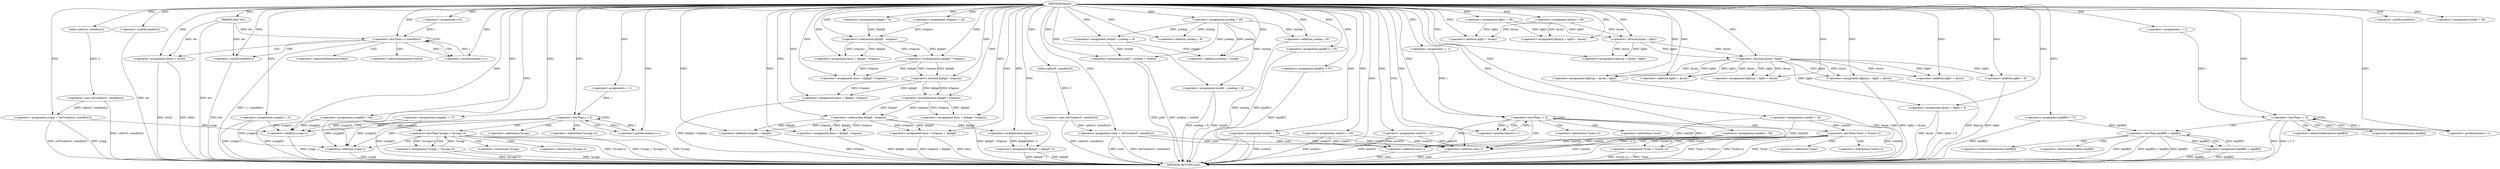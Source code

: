digraph ltkyml {  
"1000100" [label = "(METHOD,ltkyml)" ]
"1000385" [label = "(METHOD_RETURN,void)" ]
"1000101" [label = "(PARAM,char* htv)" ]
"1000104" [label = "(<operator>.assignment,dyooy = 48)" ]
"1000109" [label = "(<operator>.assignment,zcmt = (int*)calloc(5, sizeof(int)))" ]
"1000111" [label = "(<operator>.cast,(int*)calloc(5, sizeof(int)))" ]
"1000113" [label = "(calloc,calloc(5, sizeof(int)))" ]
"1000115" [label = "(<operator>.sizeOf,sizeof(int))" ]
"1000118" [label = "(<operator>.assignment,wisbdi = 58)" ]
"1000122" [label = "(<operator>.assignment,ktjhgtl = 6)" ]
"1000127" [label = "(<operator>.assignment,yxedng = 28)" ]
"1000130" [label = "(<operator>.assignment,ycspp = (int*)calloc(3, sizeof(int)))" ]
"1000132" [label = "(<operator>.cast,(int*)calloc(3, sizeof(int)))" ]
"1000134" [label = "(calloc,calloc(3, sizeof(int)))" ]
"1000136" [label = "(<operator>.sizeOf,sizeof(int))" ]
"1000139" [label = "(<operator>.assignment,trtqauiu = 24)" ]
"1000144" [label = "(<operator>.assignment,i=0)" ]
"1000147" [label = "(<operator>.lessThan,i < sizeof(htv))" ]
"1000149" [label = "(<operator>.sizeOf,sizeof(htv))" ]
"1000151" [label = "(<operator>.postIncrement,i++)" ]
"1000154" [label = "(<operator>.assignment,fnb[i] = htv[i])" ]
"1000162" [label = "(<operator>.assignment,ycspp[0] = 84)" ]
"1000168" [label = "(<operator>.assignment,hgfyt = 38)" ]
"1000171" [label = "(<operator>.assignment,ycspp[1] = 5)" ]
"1000176" [label = "(<operator>.assignment,wisbdi = yxedng + 6)" ]
"1000178" [label = "(<operator>.addition,yxedng + 6)" ]
"1000182" [label = "(<operator>.assignment,ycspp[2] = 17)" ]
"1000187" [label = "(<operator>.assignment,zcmt[0] = 10)" ]
"1000192" [label = "(<operator>.assignment,hnso = ktjhgtl - trtqauiu)" ]
"1000194" [label = "(<operator>.subtraction,ktjhgtl - trtqauiu)" ]
"1000199" [label = "(<operator>.assignment,i = 1)" ]
"1000202" [label = "(<operator>.lessThan,i < 3)" ]
"1000205" [label = "(<operator>.postIncrement,i++)" ]
"1000209" [label = "(<operator>.lessThan,*ycspp < *(ycspp+i))" ]
"1000213" [label = "(<operator>.addition,ycspp+i)" ]
"1000217" [label = "(<operator>.assignment,*ycspp = *(ycspp+i))" ]
"1000221" [label = "(<operator>.addition,ycspp+i)" ]
"1000224" [label = "(<operator>.assignment,hnso = ktjhgtl * trtqauiu)" ]
"1000226" [label = "(<operator>.multiplication,ktjhgtl * trtqauiu)" ]
"1000229" [label = "(<operator>.assignment,hnso = ktjhgtl / trtqauiu)" ]
"1000231" [label = "(<operator>.division,ktjhgtl / trtqauiu)" ]
"1000235" [label = "(<operator>.assignment,pahf = yxedng + wisbdi)" ]
"1000237" [label = "(<operator>.addition,yxedng + wisbdi)" ]
"1000240" [label = "(<operator>.assignment,wisbdi = yxedng + 6)" ]
"1000242" [label = "(<operator>.addition,yxedng + 6)" ]
"1000245" [label = "(<operator>.assignment,zcmt[1] = 83)" ]
"1000250" [label = "(<operator>.assignment,lxpdf[0] = 71)" ]
"1000255" [label = "(<operator>.assignment,zcmt[2] = 25)" ]
"1000261" [label = "(<operator>.assignment,lxpdf[1] = 70)" ]
"1000266" [label = "(<operator>.assignment,lbpiryg = hgfyt + dyooy)" ]
"1000268" [label = "(<operator>.addition,hgfyt + dyooy)" ]
"1000271" [label = "(<operator>.assignment,hnso = ktjhgtl * trtqauiu)" ]
"1000273" [label = "(<operator>.multiplication,ktjhgtl * trtqauiu)" ]
"1000276" [label = "(<operator>.assignment,lxpdf[2] = 57)" ]
"1000281" [label = "(<operator>.assignment,zcmt[3] = 41)" ]
"1000286" [label = "(<operator>.assignment,zcmt[4] = 50)" ]
"1000293" [label = "(<operator>.assignment,i = 1)" ]
"1000296" [label = "(<operator>.lessThan,i < 5)" ]
"1000299" [label = "(<operator>.postIncrement,i++)" ]
"1000303" [label = "(<operator>.lessThan,*zcmt < *(zcmt+i))" ]
"1000307" [label = "(<operator>.addition,zcmt+i)" ]
"1000311" [label = "(<operator>.assignment,*zcmt = *(zcmt+i))" ]
"1000315" [label = "(<operator>.addition,zcmt+i)" ]
"1000318" [label = "(<operator>.assignment,hnso = ktjhgtl - trtqauiu)" ]
"1000320" [label = "(<operator>.subtraction,ktjhgtl - trtqauiu)" ]
"1000323" [label = "(<operator>.assignment,hnso = trtqauiu + ktjhgtl)" ]
"1000325" [label = "(<operator>.addition,trtqauiu + ktjhgtl)" ]
"1000328" [label = "(<operator>.assignment,ktjhgtl = ktjhgtl * 2)" ]
"1000330" [label = "(<operator>.multiplication,ktjhgtl * 2)" ]
"1000333" [label = "(<operator>.assignment,lbpiryg = dyooy / hgfyt)" ]
"1000335" [label = "(<operator>.division,dyooy / hgfyt)" ]
"1000340" [label = "(<operator>.assignment,i = 1)" ]
"1000343" [label = "(<operator>.lessThan,i < 3)" ]
"1000346" [label = "(<operator>.postIncrement,i++)" ]
"1000350" [label = "(<operator>.lessThan,lxpdf[0] < lxpdf[i])" ]
"1000358" [label = "(<operator>.assignment,lxpdf[0] = lxpdf[i])" ]
"1000365" [label = "(<operator>.assignment,lbpiryg = dyooy / hgfyt)" ]
"1000367" [label = "(<operator>.division,dyooy / hgfyt)" ]
"1000370" [label = "(<operator>.assignment,lbpiryg = hgfyt + dyooy)" ]
"1000372" [label = "(<operator>.addition,hgfyt + dyooy)" ]
"1000375" [label = "(<operator>.assignment,lbpiryg = hgfyt + dyooy)" ]
"1000377" [label = "(<operator>.addition,hgfyt + dyooy)" ]
"1000380" [label = "(<operator>.assignment,dyooy = hgfyt + 6)" ]
"1000382" [label = "(<operator>.addition,hgfyt + 6)" ]
"1000155" [label = "(<operator>.indirectIndexAccess,fnb[i])" ]
"1000158" [label = "(<operator>.indirectIndexAccess,htv[i])" ]
"1000210" [label = "(<operator>.indirection,*ycspp)" ]
"1000212" [label = "(<operator>.indirection,*(ycspp+i))" ]
"1000218" [label = "(<operator>.indirection,*ycspp)" ]
"1000220" [label = "(<operator>.indirection,*(ycspp+i))" ]
"1000304" [label = "(<operator>.indirection,*zcmt)" ]
"1000306" [label = "(<operator>.indirection,*(zcmt+i))" ]
"1000312" [label = "(<operator>.indirection,*zcmt)" ]
"1000314" [label = "(<operator>.indirection,*(zcmt+i))" ]
"1000351" [label = "(<operator>.indirectIndexAccess,lxpdf[0])" ]
"1000354" [label = "(<operator>.indirectIndexAccess,lxpdf[i])" ]
"1000359" [label = "(<operator>.indirectIndexAccess,lxpdf[0])" ]
"1000362" [label = "(<operator>.indirectIndexAccess,lxpdf[i])" ]
  "1000209" -> "1000385"  [ label = "DDG: *(ycspp+i)"] 
  "1000213" -> "1000385"  [ label = "DDG: ycspp"] 
  "1000250" -> "1000385"  [ label = "DDG: lxpdf[0]"] 
  "1000242" -> "1000385"  [ label = "DDG: yxedng"] 
  "1000217" -> "1000385"  [ label = "DDG: *ycspp"] 
  "1000111" -> "1000385"  [ label = "DDG: calloc(5, sizeof(int))"] 
  "1000315" -> "1000385"  [ label = "DDG: zcmt"] 
  "1000162" -> "1000385"  [ label = "DDG: ycspp[0]"] 
  "1000323" -> "1000385"  [ label = "DDG: trtqauiu + ktjhgtl"] 
  "1000343" -> "1000385"  [ label = "DDG: i"] 
  "1000328" -> "1000385"  [ label = "DDG: ktjhgtl * 2"] 
  "1000307" -> "1000385"  [ label = "DDG: zcmt"] 
  "1000350" -> "1000385"  [ label = "DDG: lxpdf[0]"] 
  "1000245" -> "1000385"  [ label = "DDG: zcmt[1]"] 
  "1000255" -> "1000385"  [ label = "DDG: zcmt[2]"] 
  "1000217" -> "1000385"  [ label = "DDG: *(ycspp+i)"] 
  "1000375" -> "1000385"  [ label = "DDG: lbpiryg"] 
  "1000296" -> "1000385"  [ label = "DDG: i < 5"] 
  "1000380" -> "1000385"  [ label = "DDG: hgfyt + 6"] 
  "1000318" -> "1000385"  [ label = "DDG: ktjhgtl - trtqauiu"] 
  "1000136" -> "1000385"  [ label = "DDG: int"] 
  "1000132" -> "1000385"  [ label = "DDG: calloc(3, sizeof(int))"] 
  "1000240" -> "1000385"  [ label = "DDG: wisbdi"] 
  "1000109" -> "1000385"  [ label = "DDG: zcmt"] 
  "1000182" -> "1000385"  [ label = "DDG: ycspp[2]"] 
  "1000149" -> "1000385"  [ label = "DDG: htv"] 
  "1000147" -> "1000385"  [ label = "DDG: i < sizeof(htv)"] 
  "1000235" -> "1000385"  [ label = "DDG: pahf"] 
  "1000154" -> "1000385"  [ label = "DDG: fnb[i]"] 
  "1000281" -> "1000385"  [ label = "DDG: zcmt[3]"] 
  "1000154" -> "1000385"  [ label = "DDG: htv[i]"] 
  "1000235" -> "1000385"  [ label = "DDG: yxedng + wisbdi"] 
  "1000276" -> "1000385"  [ label = "DDG: lxpdf[2]"] 
  "1000303" -> "1000385"  [ label = "DDG: *zcmt"] 
  "1000350" -> "1000385"  [ label = "DDG: lxpdf[0] < lxpdf[i]"] 
  "1000365" -> "1000385"  [ label = "DDG: dyooy / hgfyt"] 
  "1000358" -> "1000385"  [ label = "DDG: lxpdf[0]"] 
  "1000221" -> "1000385"  [ label = "DDG: ycspp"] 
  "1000130" -> "1000385"  [ label = "DDG: ycspp"] 
  "1000311" -> "1000385"  [ label = "DDG: *(zcmt+i)"] 
  "1000343" -> "1000385"  [ label = "DDG: i < 3"] 
  "1000303" -> "1000385"  [ label = "DDG: *zcmt < *(zcmt+i)"] 
  "1000286" -> "1000385"  [ label = "DDG: zcmt[4]"] 
  "1000229" -> "1000385"  [ label = "DDG: ktjhgtl / trtqauiu"] 
  "1000209" -> "1000385"  [ label = "DDG: *ycspp < *(ycspp+i)"] 
  "1000187" -> "1000385"  [ label = "DDG: zcmt[0]"] 
  "1000101" -> "1000385"  [ label = "DDG: htv"] 
  "1000303" -> "1000385"  [ label = "DDG: *(zcmt+i)"] 
  "1000328" -> "1000385"  [ label = "DDG: ktjhgtl"] 
  "1000271" -> "1000385"  [ label = "DDG: ktjhgtl * trtqauiu"] 
  "1000375" -> "1000385"  [ label = "DDG: hgfyt + dyooy"] 
  "1000240" -> "1000385"  [ label = "DDG: yxedng + 6"] 
  "1000350" -> "1000385"  [ label = "DDG: lxpdf[i]"] 
  "1000382" -> "1000385"  [ label = "DDG: hgfyt"] 
  "1000209" -> "1000385"  [ label = "DDG: *ycspp"] 
  "1000109" -> "1000385"  [ label = "DDG: (int*)calloc(5, sizeof(int))"] 
  "1000261" -> "1000385"  [ label = "DDG: lxpdf[1]"] 
  "1000325" -> "1000385"  [ label = "DDG: trtqauiu"] 
  "1000171" -> "1000385"  [ label = "DDG: ycspp[1]"] 
  "1000380" -> "1000385"  [ label = "DDG: dyooy"] 
  "1000323" -> "1000385"  [ label = "DDG: hnso"] 
  "1000311" -> "1000385"  [ label = "DDG: *zcmt"] 
  "1000358" -> "1000385"  [ label = "DDG: lxpdf[i]"] 
  "1000130" -> "1000385"  [ label = "DDG: (int*)calloc(3, sizeof(int))"] 
  "1000100" -> "1000101"  [ label = "DDG: "] 
  "1000100" -> "1000104"  [ label = "DDG: "] 
  "1000111" -> "1000109"  [ label = "DDG: calloc(5, sizeof(int))"] 
  "1000100" -> "1000109"  [ label = "DDG: "] 
  "1000113" -> "1000111"  [ label = "DDG: 5"] 
  "1000100" -> "1000113"  [ label = "DDG: "] 
  "1000100" -> "1000115"  [ label = "DDG: "] 
  "1000100" -> "1000118"  [ label = "DDG: "] 
  "1000100" -> "1000122"  [ label = "DDG: "] 
  "1000100" -> "1000127"  [ label = "DDG: "] 
  "1000132" -> "1000130"  [ label = "DDG: calloc(3, sizeof(int))"] 
  "1000100" -> "1000130"  [ label = "DDG: "] 
  "1000134" -> "1000132"  [ label = "DDG: 3"] 
  "1000100" -> "1000134"  [ label = "DDG: "] 
  "1000100" -> "1000136"  [ label = "DDG: "] 
  "1000100" -> "1000139"  [ label = "DDG: "] 
  "1000100" -> "1000144"  [ label = "DDG: "] 
  "1000151" -> "1000147"  [ label = "DDG: i"] 
  "1000144" -> "1000147"  [ label = "DDG: i"] 
  "1000100" -> "1000147"  [ label = "DDG: "] 
  "1000101" -> "1000147"  [ label = "DDG: htv"] 
  "1000101" -> "1000149"  [ label = "DDG: htv"] 
  "1000100" -> "1000149"  [ label = "DDG: "] 
  "1000147" -> "1000151"  [ label = "DDG: i"] 
  "1000100" -> "1000151"  [ label = "DDG: "] 
  "1000101" -> "1000154"  [ label = "DDG: htv"] 
  "1000100" -> "1000154"  [ label = "DDG: "] 
  "1000100" -> "1000162"  [ label = "DDG: "] 
  "1000100" -> "1000168"  [ label = "DDG: "] 
  "1000100" -> "1000171"  [ label = "DDG: "] 
  "1000127" -> "1000176"  [ label = "DDG: yxedng"] 
  "1000100" -> "1000176"  [ label = "DDG: "] 
  "1000127" -> "1000178"  [ label = "DDG: yxedng"] 
  "1000100" -> "1000178"  [ label = "DDG: "] 
  "1000100" -> "1000182"  [ label = "DDG: "] 
  "1000100" -> "1000187"  [ label = "DDG: "] 
  "1000194" -> "1000192"  [ label = "DDG: ktjhgtl"] 
  "1000194" -> "1000192"  [ label = "DDG: trtqauiu"] 
  "1000100" -> "1000192"  [ label = "DDG: "] 
  "1000122" -> "1000194"  [ label = "DDG: ktjhgtl"] 
  "1000100" -> "1000194"  [ label = "DDG: "] 
  "1000139" -> "1000194"  [ label = "DDG: trtqauiu"] 
  "1000100" -> "1000199"  [ label = "DDG: "] 
  "1000199" -> "1000202"  [ label = "DDG: i"] 
  "1000205" -> "1000202"  [ label = "DDG: i"] 
  "1000100" -> "1000202"  [ label = "DDG: "] 
  "1000100" -> "1000205"  [ label = "DDG: "] 
  "1000202" -> "1000205"  [ label = "DDG: i"] 
  "1000217" -> "1000209"  [ label = "DDG: *ycspp"] 
  "1000162" -> "1000209"  [ label = "DDG: ycspp[0]"] 
  "1000162" -> "1000213"  [ label = "DDG: ycspp[0]"] 
  "1000182" -> "1000213"  [ label = "DDG: ycspp[2]"] 
  "1000130" -> "1000213"  [ label = "DDG: ycspp"] 
  "1000171" -> "1000213"  [ label = "DDG: ycspp[1]"] 
  "1000100" -> "1000213"  [ label = "DDG: "] 
  "1000202" -> "1000213"  [ label = "DDG: i"] 
  "1000209" -> "1000217"  [ label = "DDG: *(ycspp+i)"] 
  "1000162" -> "1000221"  [ label = "DDG: ycspp[0]"] 
  "1000182" -> "1000221"  [ label = "DDG: ycspp[2]"] 
  "1000171" -> "1000221"  [ label = "DDG: ycspp[1]"] 
  "1000100" -> "1000221"  [ label = "DDG: "] 
  "1000202" -> "1000221"  [ label = "DDG: i"] 
  "1000226" -> "1000224"  [ label = "DDG: ktjhgtl"] 
  "1000226" -> "1000224"  [ label = "DDG: trtqauiu"] 
  "1000100" -> "1000224"  [ label = "DDG: "] 
  "1000194" -> "1000226"  [ label = "DDG: ktjhgtl"] 
  "1000100" -> "1000226"  [ label = "DDG: "] 
  "1000194" -> "1000226"  [ label = "DDG: trtqauiu"] 
  "1000231" -> "1000229"  [ label = "DDG: ktjhgtl"] 
  "1000231" -> "1000229"  [ label = "DDG: trtqauiu"] 
  "1000100" -> "1000229"  [ label = "DDG: "] 
  "1000226" -> "1000231"  [ label = "DDG: ktjhgtl"] 
  "1000100" -> "1000231"  [ label = "DDG: "] 
  "1000226" -> "1000231"  [ label = "DDG: trtqauiu"] 
  "1000100" -> "1000235"  [ label = "DDG: "] 
  "1000127" -> "1000235"  [ label = "DDG: yxedng"] 
  "1000176" -> "1000235"  [ label = "DDG: wisbdi"] 
  "1000100" -> "1000237"  [ label = "DDG: "] 
  "1000127" -> "1000237"  [ label = "DDG: yxedng"] 
  "1000176" -> "1000237"  [ label = "DDG: wisbdi"] 
  "1000100" -> "1000240"  [ label = "DDG: "] 
  "1000127" -> "1000240"  [ label = "DDG: yxedng"] 
  "1000100" -> "1000242"  [ label = "DDG: "] 
  "1000127" -> "1000242"  [ label = "DDG: yxedng"] 
  "1000100" -> "1000245"  [ label = "DDG: "] 
  "1000100" -> "1000250"  [ label = "DDG: "] 
  "1000100" -> "1000255"  [ label = "DDG: "] 
  "1000100" -> "1000261"  [ label = "DDG: "] 
  "1000168" -> "1000266"  [ label = "DDG: hgfyt"] 
  "1000100" -> "1000266"  [ label = "DDG: "] 
  "1000104" -> "1000266"  [ label = "DDG: dyooy"] 
  "1000168" -> "1000268"  [ label = "DDG: hgfyt"] 
  "1000100" -> "1000268"  [ label = "DDG: "] 
  "1000104" -> "1000268"  [ label = "DDG: dyooy"] 
  "1000273" -> "1000271"  [ label = "DDG: ktjhgtl"] 
  "1000273" -> "1000271"  [ label = "DDG: trtqauiu"] 
  "1000100" -> "1000271"  [ label = "DDG: "] 
  "1000231" -> "1000273"  [ label = "DDG: ktjhgtl"] 
  "1000100" -> "1000273"  [ label = "DDG: "] 
  "1000231" -> "1000273"  [ label = "DDG: trtqauiu"] 
  "1000100" -> "1000276"  [ label = "DDG: "] 
  "1000100" -> "1000281"  [ label = "DDG: "] 
  "1000100" -> "1000286"  [ label = "DDG: "] 
  "1000100" -> "1000293"  [ label = "DDG: "] 
  "1000293" -> "1000296"  [ label = "DDG: i"] 
  "1000299" -> "1000296"  [ label = "DDG: i"] 
  "1000100" -> "1000296"  [ label = "DDG: "] 
  "1000100" -> "1000299"  [ label = "DDG: "] 
  "1000296" -> "1000299"  [ label = "DDG: i"] 
  "1000187" -> "1000303"  [ label = "DDG: zcmt[0]"] 
  "1000311" -> "1000303"  [ label = "DDG: *zcmt"] 
  "1000245" -> "1000307"  [ label = "DDG: zcmt[1]"] 
  "1000255" -> "1000307"  [ label = "DDG: zcmt[2]"] 
  "1000109" -> "1000307"  [ label = "DDG: zcmt"] 
  "1000281" -> "1000307"  [ label = "DDG: zcmt[3]"] 
  "1000286" -> "1000307"  [ label = "DDG: zcmt[4]"] 
  "1000187" -> "1000307"  [ label = "DDG: zcmt[0]"] 
  "1000100" -> "1000307"  [ label = "DDG: "] 
  "1000296" -> "1000307"  [ label = "DDG: i"] 
  "1000303" -> "1000311"  [ label = "DDG: *(zcmt+i)"] 
  "1000245" -> "1000315"  [ label = "DDG: zcmt[1]"] 
  "1000255" -> "1000315"  [ label = "DDG: zcmt[2]"] 
  "1000281" -> "1000315"  [ label = "DDG: zcmt[3]"] 
  "1000286" -> "1000315"  [ label = "DDG: zcmt[4]"] 
  "1000187" -> "1000315"  [ label = "DDG: zcmt[0]"] 
  "1000100" -> "1000315"  [ label = "DDG: "] 
  "1000109" -> "1000315"  [ label = "DDG: zcmt"] 
  "1000296" -> "1000315"  [ label = "DDG: i"] 
  "1000320" -> "1000318"  [ label = "DDG: ktjhgtl"] 
  "1000320" -> "1000318"  [ label = "DDG: trtqauiu"] 
  "1000100" -> "1000318"  [ label = "DDG: "] 
  "1000273" -> "1000320"  [ label = "DDG: ktjhgtl"] 
  "1000100" -> "1000320"  [ label = "DDG: "] 
  "1000273" -> "1000320"  [ label = "DDG: trtqauiu"] 
  "1000320" -> "1000323"  [ label = "DDG: trtqauiu"] 
  "1000100" -> "1000323"  [ label = "DDG: "] 
  "1000320" -> "1000323"  [ label = "DDG: ktjhgtl"] 
  "1000320" -> "1000325"  [ label = "DDG: trtqauiu"] 
  "1000100" -> "1000325"  [ label = "DDG: "] 
  "1000320" -> "1000325"  [ label = "DDG: ktjhgtl"] 
  "1000330" -> "1000328"  [ label = "DDG: ktjhgtl"] 
  "1000330" -> "1000328"  [ label = "DDG: 2"] 
  "1000100" -> "1000328"  [ label = "DDG: "] 
  "1000100" -> "1000330"  [ label = "DDG: "] 
  "1000320" -> "1000330"  [ label = "DDG: ktjhgtl"] 
  "1000335" -> "1000333"  [ label = "DDG: dyooy"] 
  "1000335" -> "1000333"  [ label = "DDG: hgfyt"] 
  "1000100" -> "1000333"  [ label = "DDG: "] 
  "1000100" -> "1000335"  [ label = "DDG: "] 
  "1000104" -> "1000335"  [ label = "DDG: dyooy"] 
  "1000168" -> "1000335"  [ label = "DDG: hgfyt"] 
  "1000100" -> "1000340"  [ label = "DDG: "] 
  "1000340" -> "1000343"  [ label = "DDG: i"] 
  "1000346" -> "1000343"  [ label = "DDG: i"] 
  "1000100" -> "1000343"  [ label = "DDG: "] 
  "1000343" -> "1000346"  [ label = "DDG: i"] 
  "1000100" -> "1000346"  [ label = "DDG: "] 
  "1000358" -> "1000350"  [ label = "DDG: lxpdf[0]"] 
  "1000250" -> "1000350"  [ label = "DDG: lxpdf[0]"] 
  "1000350" -> "1000358"  [ label = "DDG: lxpdf[i]"] 
  "1000367" -> "1000365"  [ label = "DDG: dyooy"] 
  "1000367" -> "1000365"  [ label = "DDG: hgfyt"] 
  "1000100" -> "1000365"  [ label = "DDG: "] 
  "1000335" -> "1000367"  [ label = "DDG: dyooy"] 
  "1000100" -> "1000367"  [ label = "DDG: "] 
  "1000335" -> "1000367"  [ label = "DDG: hgfyt"] 
  "1000367" -> "1000370"  [ label = "DDG: hgfyt"] 
  "1000100" -> "1000370"  [ label = "DDG: "] 
  "1000367" -> "1000370"  [ label = "DDG: dyooy"] 
  "1000367" -> "1000372"  [ label = "DDG: hgfyt"] 
  "1000100" -> "1000372"  [ label = "DDG: "] 
  "1000367" -> "1000372"  [ label = "DDG: dyooy"] 
  "1000100" -> "1000375"  [ label = "DDG: "] 
  "1000367" -> "1000375"  [ label = "DDG: hgfyt"] 
  "1000367" -> "1000375"  [ label = "DDG: dyooy"] 
  "1000100" -> "1000377"  [ label = "DDG: "] 
  "1000367" -> "1000377"  [ label = "DDG: hgfyt"] 
  "1000367" -> "1000377"  [ label = "DDG: dyooy"] 
  "1000100" -> "1000380"  [ label = "DDG: "] 
  "1000367" -> "1000380"  [ label = "DDG: hgfyt"] 
  "1000100" -> "1000382"  [ label = "DDG: "] 
  "1000367" -> "1000382"  [ label = "DDG: hgfyt"] 
  "1000147" -> "1000158"  [ label = "CDG: "] 
  "1000147" -> "1000155"  [ label = "CDG: "] 
  "1000147" -> "1000154"  [ label = "CDG: "] 
  "1000147" -> "1000151"  [ label = "CDG: "] 
  "1000147" -> "1000149"  [ label = "CDG: "] 
  "1000147" -> "1000147"  [ label = "CDG: "] 
  "1000202" -> "1000205"  [ label = "CDG: "] 
  "1000202" -> "1000202"  [ label = "CDG: "] 
  "1000202" -> "1000213"  [ label = "CDG: "] 
  "1000202" -> "1000212"  [ label = "CDG: "] 
  "1000202" -> "1000210"  [ label = "CDG: "] 
  "1000202" -> "1000209"  [ label = "CDG: "] 
  "1000209" -> "1000221"  [ label = "CDG: "] 
  "1000209" -> "1000220"  [ label = "CDG: "] 
  "1000209" -> "1000218"  [ label = "CDG: "] 
  "1000209" -> "1000217"  [ label = "CDG: "] 
  "1000296" -> "1000304"  [ label = "CDG: "] 
  "1000296" -> "1000303"  [ label = "CDG: "] 
  "1000296" -> "1000299"  [ label = "CDG: "] 
  "1000296" -> "1000296"  [ label = "CDG: "] 
  "1000296" -> "1000307"  [ label = "CDG: "] 
  "1000296" -> "1000306"  [ label = "CDG: "] 
  "1000303" -> "1000315"  [ label = "CDG: "] 
  "1000303" -> "1000314"  [ label = "CDG: "] 
  "1000303" -> "1000312"  [ label = "CDG: "] 
  "1000303" -> "1000311"  [ label = "CDG: "] 
  "1000343" -> "1000351"  [ label = "CDG: "] 
  "1000343" -> "1000350"  [ label = "CDG: "] 
  "1000343" -> "1000346"  [ label = "CDG: "] 
  "1000343" -> "1000343"  [ label = "CDG: "] 
  "1000343" -> "1000354"  [ label = "CDG: "] 
  "1000350" -> "1000362"  [ label = "CDG: "] 
  "1000350" -> "1000359"  [ label = "CDG: "] 
  "1000350" -> "1000358"  [ label = "CDG: "] 
}
